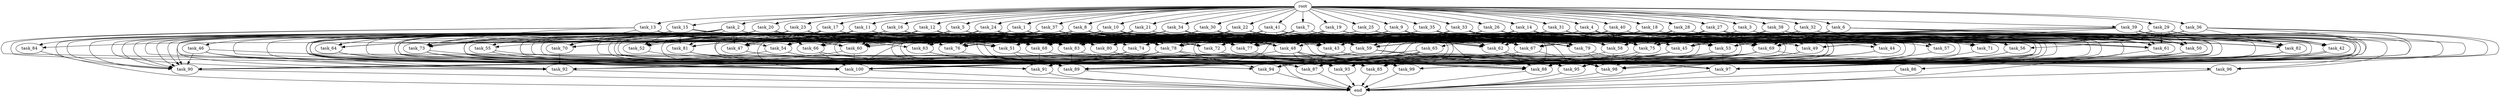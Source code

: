 digraph G {
  task_15 [size="8.772817e+11"];
  task_77 [size="2.620292e+11"];
  task_62 [size="8.063028e+11"];
  task_59 [size="4.178321e+11"];
  task_20 [size="7.658945e+11"];
  task_17 [size="1.055105e+11"];
  task_89 [size="9.604770e+10"];
  task_24 [size="6.140775e+11"];
  task_92 [size="6.207885e+11"];
  task_85 [size="8.997516e+11"];
  task_23 [size="4.118883e+11"];
  task_73 [size="3.410624e+11"];
  task_63 [size="9.053460e+11"];
  task_45 [size="3.129968e+11"];
  task_11 [size="7.155789e+11"];
  task_13 [size="5.767291e+11"];
  task_54 [size="1.332117e+11"];
  task_58 [size="4.637486e+11"];
  task_55 [size="3.729355e+10"];
  task_60 [size="8.411611e+11"];
  task_61 [size="6.315171e+11"];
  task_56 [size="8.551694e+11"];
  task_16 [size="6.600329e+11"];
  task_30 [size="9.504814e+11"];
  task_76 [size="4.221062e+11"];
  task_74 [size="4.766684e+11"];
  task_47 [size="3.045809e+11"];
  task_81 [size="4.439319e+11"];
  task_34 [size="8.282389e+11"];
  task_25 [size="3.087537e+11"];
  task_44 [size="4.174824e+11"];
  task_67 [size="9.066291e+11"];
  task_29 [size="2.396043e+11"];
  end [size="0.000000e+00"];
  task_66 [size="2.395767e+11"];
  task_2 [size="2.310801e+11"];
  task_4 [size="2.378071e+11"];
  task_86 [size="4.017859e+11"];
  task_64 [size="1.275827e+11"];
  task_36 [size="1.390151e+11"];
  task_71 [size="9.435723e+11"];
  task_94 [size="9.857523e+11"];
  task_95 [size="8.949360e+11"];
  task_96 [size="4.342931e+11"];
  task_48 [size="5.991137e+11"];
  task_53 [size="6.699520e+11"];
  task_5 [size="2.670932e+11"];
  task_79 [size="6.767659e+11"];
  task_52 [size="7.414739e+11"];
  task_31 [size="3.111514e+11"];
  task_1 [size="9.547535e+11"];
  task_82 [size="6.046162e+11"];
  task_19 [size="9.656412e+11"];
  task_40 [size="3.573415e+11"];
  task_57 [size="2.081685e+11"];
  task_83 [size="7.898999e+11"];
  task_6 [size="9.776112e+11"];
  task_80 [size="9.365104e+11"];
  task_22 [size="5.589424e+11"];
  task_99 [size="7.096101e+11"];
  task_100 [size="4.941622e+11"];
  task_84 [size="3.419853e+11"];
  task_90 [size="4.248493e+11"];
  task_49 [size="1.655560e+11"];
  task_3 [size="9.131027e+11"];
  task_14 [size="9.206590e+11"];
  task_18 [size="7.965231e+11"];
  task_42 [size="7.456607e+11"];
  task_10 [size="4.566225e+11"];
  task_70 [size="1.217357e+11"];
  task_78 [size="6.788953e+11"];
  task_50 [size="9.333350e+11"];
  task_21 [size="4.611293e+11"];
  task_32 [size="3.420493e+11"];
  task_51 [size="9.072401e+11"];
  task_46 [size="8.336209e+11"];
  task_12 [size="7.246754e+11"];
  task_9 [size="3.459030e+11"];
  task_93 [size="8.336814e+11"];
  task_43 [size="6.209427e+11"];
  task_26 [size="7.713056e+11"];
  task_41 [size="4.991308e+11"];
  task_27 [size="2.594482e+11"];
  task_68 [size="8.869742e+11"];
  task_65 [size="5.036355e+11"];
  task_39 [size="6.840028e+09"];
  task_38 [size="4.247345e+11"];
  task_72 [size="4.475365e+11"];
  task_98 [size="5.692386e+11"];
  task_28 [size="2.909854e+11"];
  task_69 [size="5.370310e+11"];
  task_88 [size="7.877180e+11"];
  task_91 [size="7.814438e+11"];
  task_8 [size="1.762588e+11"];
  task_75 [size="1.938087e+10"];
  task_33 [size="3.743606e+11"];
  root [size="0.000000e+00"];
  task_7 [size="4.408036e+10"];
  task_87 [size="6.989680e+11"];
  task_35 [size="2.591610e+11"];
  task_97 [size="7.392293e+11"];
  task_37 [size="8.221241e+10"];

  task_15 -> task_64 [size="2.551654e+07"];
  task_15 -> task_59 [size="2.611451e+07"];
  task_15 -> task_75 [size="1.020046e+06"];
  task_15 -> task_53 [size="6.699520e+07"];
  task_15 -> task_84 [size="1.709926e+08"];
  task_15 -> task_60 [size="4.673117e+07"];
  task_15 -> task_52 [size="7.414739e+07"];
  task_15 -> task_81 [size="7.398865e+07"];
  task_15 -> task_46 [size="8.336209e+08"];
  task_15 -> task_100 [size="3.088514e+07"];
  task_15 -> task_94 [size="1.642921e+08"];
  task_77 -> end [size="1.000000e-12"];
  task_62 -> task_98 [size="3.794924e+07"];
  task_62 -> task_88 [size="3.751038e+07"];
  task_59 -> task_91 [size="4.596728e+07"];
  task_59 -> task_95 [size="6.884123e+07"];
  task_59 -> task_88 [size="3.751038e+07"];
  task_20 -> task_64 [size="2.551654e+07"];
  task_20 -> task_93 [size="3.969911e+07"];
  task_20 -> task_77 [size="1.379101e+07"];
  task_20 -> task_60 [size="4.673117e+07"];
  task_20 -> task_78 [size="4.243096e+07"];
  task_20 -> task_61 [size="5.262643e+07"];
  task_20 -> task_68 [size="4.668285e+07"];
  task_20 -> task_99 [size="1.013729e+08"];
  task_20 -> task_66 [size="3.422524e+07"];
  task_20 -> task_51 [size="6.978770e+07"];
  task_20 -> task_83 [size="4.388333e+07"];
  task_20 -> task_73 [size="5.684374e+07"];
  task_20 -> task_90 [size="2.832329e+07"];
  task_17 -> task_45 [size="2.608307e+07"];
  task_17 -> task_77 [size="1.379101e+07"];
  task_17 -> task_54 [size="1.332117e+07"];
  task_17 -> task_62 [size="6.202329e+07"];
  task_17 -> task_78 [size="4.243096e+07"];
  task_17 -> task_68 [size="4.668285e+07"];
  task_17 -> task_100 [size="3.088514e+07"];
  task_17 -> task_80 [size="1.170638e+08"];
  task_17 -> task_92 [size="6.207885e+07"];
  task_17 -> task_52 [size="7.414739e+07"];
  task_17 -> task_73 [size="5.684374e+07"];
  task_17 -> task_72 [size="3.729471e+07"];
  task_17 -> task_89 [size="5.055142e+06"];
  task_17 -> task_47 [size="2.768917e+07"];
  task_17 -> task_87 [size="3.678779e+07"];
  task_89 -> end [size="1.000000e-12"];
  task_24 -> task_63 [size="1.508910e+08"];
  task_24 -> task_75 [size="1.020046e+06"];
  task_24 -> task_74 [size="1.191671e+08"];
  task_24 -> task_84 [size="1.709926e+08"];
  task_24 -> task_58 [size="3.312490e+07"];
  task_24 -> task_52 [size="7.414739e+07"];
  task_24 -> task_72 [size="3.729471e+07"];
  task_24 -> task_43 [size="5.174522e+07"];
  task_24 -> task_68 [size="4.668285e+07"];
  task_24 -> task_47 [size="2.768917e+07"];
  task_24 -> task_76 [size="6.030089e+07"];
  task_92 -> end [size="1.000000e-12"];
  task_85 -> end [size="1.000000e-12"];
  task_23 -> task_93 [size="3.969911e+07"];
  task_23 -> task_87 [size="3.678779e+07"];
  task_23 -> task_77 [size="1.379101e+07"];
  task_23 -> task_55 [size="1.864677e+07"];
  task_23 -> task_90 [size="2.832329e+07"];
  task_23 -> task_43 [size="5.174522e+07"];
  task_23 -> task_68 [size="4.668285e+07"];
  task_23 -> task_80 [size="1.170638e+08"];
  task_23 -> task_75 [size="1.020046e+06"];
  task_23 -> task_83 [size="4.388333e+07"];
  task_23 -> task_85 [size="5.623447e+07"];
  task_23 -> task_89 [size="5.055142e+06"];
  task_23 -> task_63 [size="1.508910e+08"];
  task_23 -> task_47 [size="2.768917e+07"];
  task_73 -> task_85 [size="5.623447e+07"];
  task_73 -> task_88 [size="3.751038e+07"];
  task_73 -> task_94 [size="1.642921e+08"];
  task_73 -> task_100 [size="3.088514e+07"];
  task_73 -> task_91 [size="4.596728e+07"];
  task_63 -> task_85 [size="5.623447e+07"];
  task_63 -> task_93 [size="3.969911e+07"];
  task_45 -> task_87 [size="3.678779e+07"];
  task_45 -> task_100 [size="3.088514e+07"];
  task_45 -> task_88 [size="3.751038e+07"];
  task_11 -> task_45 [size="2.608307e+07"];
  task_11 -> task_78 [size="4.243096e+07"];
  task_11 -> task_51 [size="6.978770e+07"];
  task_11 -> task_54 [size="1.332117e+07"];
  task_11 -> task_62 [size="6.202329e+07"];
  task_11 -> task_59 [size="2.611451e+07"];
  task_11 -> task_91 [size="4.596728e+07"];
  task_11 -> task_95 [size="6.884123e+07"];
  task_11 -> task_60 [size="4.673117e+07"];
  task_11 -> task_83 [size="4.388333e+07"];
  task_11 -> task_80 [size="1.170638e+08"];
  task_11 -> task_48 [size="6.656819e+07"];
  task_11 -> task_68 [size="4.668285e+07"];
  task_11 -> task_93 [size="3.969911e+07"];
  task_11 -> task_88 [size="3.751038e+07"];
  task_11 -> task_52 [size="7.414739e+07"];
  task_11 -> task_73 [size="5.684374e+07"];
  task_11 -> task_72 [size="3.729471e+07"];
  task_11 -> task_89 [size="5.055142e+06"];
  task_11 -> task_90 [size="2.832329e+07"];
  task_11 -> task_47 [size="2.768917e+07"];
  task_13 -> task_73 [size="5.684374e+07"];
  task_13 -> task_54 [size="1.332117e+07"];
  task_13 -> task_70 [size="2.028929e+07"];
  task_13 -> task_91 [size="4.596728e+07"];
  task_13 -> task_60 [size="4.673117e+07"];
  task_13 -> task_43 [size="5.174522e+07"];
  task_13 -> task_100 [size="3.088514e+07"];
  task_13 -> task_76 [size="6.030089e+07"];
  task_54 -> task_85 [size="5.623447e+07"];
  task_54 -> task_93 [size="3.969911e+07"];
  task_54 -> task_90 [size="2.832329e+07"];
  task_58 -> task_87 [size="3.678779e+07"];
  task_58 -> task_98 [size="3.794924e+07"];
  task_55 -> task_93 [size="3.969911e+07"];
  task_55 -> task_99 [size="1.013729e+08"];
  task_55 -> task_87 [size="3.678779e+07"];
  task_60 -> task_92 [size="6.207885e+07"];
  task_60 -> task_100 [size="3.088514e+07"];
  task_61 -> end [size="1.000000e-12"];
  task_56 -> task_95 [size="6.884123e+07"];
  task_56 -> task_87 [size="3.678779e+07"];
  task_16 -> task_82 [size="4.650893e+07"];
  task_16 -> task_60 [size="4.673117e+07"];
  task_16 -> task_59 [size="2.611451e+07"];
  task_16 -> task_70 [size="2.028929e+07"];
  task_16 -> task_93 [size="3.969911e+07"];
  task_16 -> task_58 [size="3.312490e+07"];
  task_16 -> task_62 [size="6.202329e+07"];
  task_16 -> task_48 [size="6.656819e+07"];
  task_16 -> task_68 [size="4.668285e+07"];
  task_16 -> task_52 [size="7.414739e+07"];
  task_16 -> task_100 [size="3.088514e+07"];
  task_16 -> task_55 [size="1.864677e+07"];
  task_16 -> task_69 [size="3.835936e+07"];
  task_16 -> task_90 [size="2.832329e+07"];
  task_30 -> task_45 [size="2.608307e+07"];
  task_30 -> task_81 [size="7.398865e+07"];
  task_30 -> task_54 [size="1.332117e+07"];
  task_30 -> task_59 [size="2.611451e+07"];
  task_30 -> task_68 [size="4.668285e+07"];
  task_30 -> task_80 [size="1.170638e+08"];
  task_30 -> task_48 [size="6.656819e+07"];
  task_30 -> task_75 [size="1.020046e+06"];
  task_30 -> task_53 [size="6.699520e+07"];
  task_30 -> task_51 [size="6.978770e+07"];
  task_30 -> task_83 [size="4.388333e+07"];
  task_30 -> task_69 [size="3.835936e+07"];
  task_76 -> task_87 [size="3.678779e+07"];
  task_74 -> task_91 [size="4.596728e+07"];
  task_74 -> task_90 [size="2.832329e+07"];
  task_47 -> task_98 [size="3.794924e+07"];
  task_47 -> task_89 [size="5.055142e+06"];
  task_81 -> task_88 [size="3.751038e+07"];
  task_81 -> task_99 [size="1.013729e+08"];
  task_81 -> task_89 [size="5.055142e+06"];
  task_34 -> task_45 [size="2.608307e+07"];
  task_34 -> task_68 [size="4.668285e+07"];
  task_34 -> task_71 [size="1.347960e+08"];
  task_34 -> task_77 [size="1.379101e+07"];
  task_34 -> task_51 [size="6.978770e+07"];
  task_34 -> task_58 [size="3.312490e+07"];
  task_34 -> task_59 [size="2.611451e+07"];
  task_34 -> task_70 [size="2.028929e+07"];
  task_34 -> task_83 [size="4.388333e+07"];
  task_34 -> task_100 [size="3.088514e+07"];
  task_25 -> task_52 [size="7.414739e+07"];
  task_25 -> task_79 [size="1.353532e+08"];
  task_25 -> task_67 [size="7.555242e+07"];
  task_25 -> task_60 [size="4.673117e+07"];
  task_25 -> task_59 [size="2.611451e+07"];
  task_25 -> task_85 [size="5.623447e+07"];
  task_25 -> task_88 [size="3.751038e+07"];
  task_25 -> task_69 [size="3.835936e+07"];
  task_25 -> task_63 [size="1.508910e+08"];
  task_44 -> task_85 [size="5.623447e+07"];
  task_44 -> task_93 [size="3.969911e+07"];
  task_67 -> task_91 [size="4.596728e+07"];
  task_67 -> task_98 [size="3.794924e+07"];
  task_29 -> task_61 [size="5.262643e+07"];
  task_29 -> task_82 [size="4.650893e+07"];
  task_29 -> task_42 [size="1.242768e+08"];
  task_29 -> task_51 [size="6.978770e+07"];
  task_29 -> task_50 [size="8.484863e+07"];
  task_29 -> task_69 [size="3.835936e+07"];
  task_29 -> task_85 [size="5.623447e+07"];
  task_29 -> task_49 [size="2.365086e+07"];
  task_29 -> task_75 [size="1.020046e+06"];
  task_29 -> task_89 [size="5.055142e+06"];
  task_66 -> task_87 [size="3.678779e+07"];
  task_66 -> task_100 [size="3.088514e+07"];
  task_66 -> task_89 [size="5.055142e+06"];
  task_2 -> task_61 [size="5.262643e+07"];
  task_2 -> task_81 [size="7.398865e+07"];
  task_2 -> task_77 [size="1.379101e+07"];
  task_2 -> task_51 [size="6.978770e+07"];
  task_2 -> task_83 [size="4.388333e+07"];
  task_2 -> task_52 [size="7.414739e+07"];
  task_2 -> task_70 [size="2.028929e+07"];
  task_2 -> task_90 [size="2.832329e+07"];
  task_2 -> task_92 [size="6.207885e+07"];
  task_2 -> task_47 [size="2.768917e+07"];
  task_2 -> task_87 [size="3.678779e+07"];
  task_4 -> task_77 [size="1.379101e+07"];
  task_4 -> task_88 [size="3.751038e+07"];
  task_4 -> task_57 [size="1.040843e+08"];
  task_4 -> task_78 [size="4.243096e+07"];
  task_4 -> task_43 [size="5.174522e+07"];
  task_4 -> task_89 [size="5.055142e+06"];
  task_4 -> task_75 [size="1.020046e+06"];
  task_4 -> task_53 [size="6.699520e+07"];
  task_4 -> task_90 [size="2.832329e+07"];
  task_4 -> task_69 [size="3.835936e+07"];
  task_4 -> task_73 [size="5.684374e+07"];
  task_4 -> task_98 [size="3.794924e+07"];
  task_86 -> end [size="1.000000e-12"];
  task_64 -> task_91 [size="4.596728e+07"];
  task_64 -> task_89 [size="5.055142e+06"];
  task_36 -> task_45 [size="2.608307e+07"];
  task_36 -> task_82 [size="4.650893e+07"];
  task_36 -> task_56 [size="1.221671e+08"];
  task_36 -> task_77 [size="1.379101e+07"];
  task_36 -> task_88 [size="3.751038e+07"];
  task_36 -> task_59 [size="2.611451e+07"];
  task_36 -> task_95 [size="6.884123e+07"];
  task_36 -> task_98 [size="3.794924e+07"];
  task_71 -> end [size="1.000000e-12"];
  task_94 -> end [size="1.000000e-12"];
  task_95 -> end [size="1.000000e-12"];
  task_96 -> end [size="1.000000e-12"];
  task_48 -> task_90 [size="2.832329e+07"];
  task_48 -> task_93 [size="3.969911e+07"];
  task_48 -> task_99 [size="1.013729e+08"];
  task_48 -> task_98 [size="3.794924e+07"];
  task_48 -> task_87 [size="3.678779e+07"];
  task_53 -> task_95 [size="6.884123e+07"];
  task_53 -> task_94 [size="1.642921e+08"];
  task_53 -> task_97 [size="9.240366e+07"];
  task_5 -> task_64 [size="2.551654e+07"];
  task_5 -> task_54 [size="1.332117e+07"];
  task_5 -> task_58 [size="3.312490e+07"];
  task_5 -> task_88 [size="3.751038e+07"];
  task_5 -> task_75 [size="1.020046e+06"];
  task_5 -> task_66 [size="3.422524e+07"];
  task_5 -> task_60 [size="4.673117e+07"];
  task_5 -> task_67 [size="7.555242e+07"];
  task_5 -> task_79 [size="1.353532e+08"];
  task_5 -> task_69 [size="3.835936e+07"];
  task_5 -> task_85 [size="5.623447e+07"];
  task_5 -> task_90 [size="2.832329e+07"];
  task_5 -> task_63 [size="1.508910e+08"];
  task_79 -> task_98 [size="3.794924e+07"];
  task_79 -> task_97 [size="9.240366e+07"];
  task_52 -> task_88 [size="3.751038e+07"];
  task_31 -> task_48 [size="6.656819e+07"];
  task_31 -> task_75 [size="1.020046e+06"];
  task_31 -> task_82 [size="4.650893e+07"];
  task_31 -> task_78 [size="4.243096e+07"];
  task_31 -> task_77 [size="1.379101e+07"];
  task_31 -> task_62 [size="6.202329e+07"];
  task_31 -> task_91 [size="4.596728e+07"];
  task_31 -> task_72 [size="3.729471e+07"];
  task_31 -> task_88 [size="3.751038e+07"];
  task_31 -> task_93 [size="3.969911e+07"];
  task_31 -> task_97 [size="9.240366e+07"];
  task_1 -> task_67 [size="7.555242e+07"];
  task_1 -> task_77 [size="1.379101e+07"];
  task_1 -> task_91 [size="4.596728e+07"];
  task_1 -> task_78 [size="4.243096e+07"];
  task_1 -> task_75 [size="1.020046e+06"];
  task_1 -> task_89 [size="5.055142e+06"];
  task_1 -> task_68 [size="4.668285e+07"];
  task_1 -> task_61 [size="5.262643e+07"];
  task_1 -> task_66 [size="3.422524e+07"];
  task_1 -> task_51 [size="6.978770e+07"];
  task_1 -> task_83 [size="4.388333e+07"];
  task_1 -> task_69 [size="3.835936e+07"];
  task_1 -> task_90 [size="2.832329e+07"];
  task_1 -> task_47 [size="2.768917e+07"];
  task_82 -> task_95 [size="6.884123e+07"];
  task_82 -> task_99 [size="1.013729e+08"];
  task_82 -> task_98 [size="3.794924e+07"];
  task_19 -> task_48 [size="6.656819e+07"];
  task_19 -> task_68 [size="4.668285e+07"];
  task_19 -> task_53 [size="6.699520e+07"];
  task_19 -> task_77 [size="1.379101e+07"];
  task_19 -> task_60 [size="4.673117e+07"];
  task_19 -> task_50 [size="8.484863e+07"];
  task_19 -> task_62 [size="6.202329e+07"];
  task_19 -> task_43 [size="5.174522e+07"];
  task_19 -> task_85 [size="5.623447e+07"];
  task_19 -> task_89 [size="5.055142e+06"];
  task_40 -> task_87 [size="3.678779e+07"];
  task_40 -> task_77 [size="1.379101e+07"];
  task_40 -> task_58 [size="3.312490e+07"];
  task_40 -> task_50 [size="8.484863e+07"];
  task_40 -> task_95 [size="6.884123e+07"];
  task_40 -> task_88 [size="3.751038e+07"];
  task_40 -> task_89 [size="5.055142e+06"];
  task_40 -> task_68 [size="4.668285e+07"];
  task_40 -> task_56 [size="1.221671e+08"];
  task_40 -> task_67 [size="7.555242e+07"];
  task_40 -> task_72 [size="3.729471e+07"];
  task_40 -> task_63 [size="1.508910e+08"];
  task_40 -> task_76 [size="6.030089e+07"];
  task_57 -> task_95 [size="6.884123e+07"];
  task_83 -> task_87 [size="3.678779e+07"];
  task_83 -> task_89 [size="5.055142e+06"];
  task_6 -> task_61 [size="5.262643e+07"];
  task_6 -> task_53 [size="6.699520e+07"];
  task_6 -> task_82 [size="4.650893e+07"];
  task_6 -> task_67 [size="7.555242e+07"];
  task_6 -> task_62 [size="6.202329e+07"];
  task_6 -> task_69 [size="3.835936e+07"];
  task_6 -> task_98 [size="3.794924e+07"];
  task_80 -> task_95 [size="6.884123e+07"];
  task_80 -> task_93 [size="3.969911e+07"];
  task_22 -> task_93 [size="3.969911e+07"];
  task_22 -> task_58 [size="3.312490e+07"];
  task_22 -> task_59 [size="2.611451e+07"];
  task_22 -> task_78 [size="4.243096e+07"];
  task_22 -> task_43 [size="5.174522e+07"];
  task_22 -> task_80 [size="1.170638e+08"];
  task_22 -> task_68 [size="4.668285e+07"];
  task_22 -> task_67 [size="7.555242e+07"];
  task_22 -> task_83 [size="4.388333e+07"];
  task_22 -> task_69 [size="3.835936e+07"];
  task_22 -> task_63 [size="1.508910e+08"];
  task_22 -> task_74 [size="1.191671e+08"];
  task_99 -> end [size="1.000000e-12"];
  task_100 -> end [size="1.000000e-12"];
  task_84 -> end [size="1.000000e-12"];
  task_90 -> end [size="1.000000e-12"];
  task_49 -> task_93 [size="3.969911e+07"];
  task_49 -> task_87 [size="3.678779e+07"];
  task_3 -> task_61 [size="5.262643e+07"];
  task_3 -> task_96 [size="1.447644e+08"];
  task_3 -> task_91 [size="4.596728e+07"];
  task_3 -> task_72 [size="3.729471e+07"];
  task_3 -> task_43 [size="5.174522e+07"];
  task_3 -> task_47 [size="2.768917e+07"];
  task_14 -> task_93 [size="3.969911e+07"];
  task_14 -> task_62 [size="6.202329e+07"];
  task_14 -> task_59 [size="2.611451e+07"];
  task_14 -> task_58 [size="3.312490e+07"];
  task_14 -> task_60 [size="4.673117e+07"];
  task_14 -> task_43 [size="5.174522e+07"];
  task_14 -> task_100 [size="3.088514e+07"];
  task_14 -> task_91 [size="4.596728e+07"];
  task_14 -> task_61 [size="5.262643e+07"];
  task_14 -> task_65 [size="5.036355e+08"];
  task_14 -> task_56 [size="1.221671e+08"];
  task_14 -> task_67 [size="7.555242e+07"];
  task_14 -> task_50 [size="8.484863e+07"];
  task_14 -> task_72 [size="3.729471e+07"];
  task_14 -> task_79 [size="1.353532e+08"];
  task_14 -> task_74 [size="1.191671e+08"];
  task_18 -> task_82 [size="4.650893e+07"];
  task_18 -> task_71 [size="1.347960e+08"];
  task_18 -> task_67 [size="7.555242e+07"];
  task_18 -> task_77 [size="1.379101e+07"];
  task_18 -> task_62 [size="6.202329e+07"];
  task_18 -> task_59 [size="2.611451e+07"];
  task_18 -> task_50 [size="8.484863e+07"];
  task_18 -> task_44 [size="8.349648e+07"];
  task_18 -> task_88 [size="3.751038e+07"];
  task_18 -> task_68 [size="4.668285e+07"];
  task_18 -> task_75 [size="1.020046e+06"];
  task_18 -> task_51 [size="6.978770e+07"];
  task_18 -> task_83 [size="4.388333e+07"];
  task_18 -> task_85 [size="5.623447e+07"];
  task_42 -> task_88 [size="3.751038e+07"];
  task_42 -> task_100 [size="3.088514e+07"];
  task_42 -> task_97 [size="9.240366e+07"];
  task_10 -> task_45 [size="2.608307e+07"];
  task_10 -> task_64 [size="2.551654e+07"];
  task_10 -> task_81 [size="7.398865e+07"];
  task_10 -> task_77 [size="1.379101e+07"];
  task_10 -> task_54 [size="1.332117e+07"];
  task_10 -> task_60 [size="4.673117e+07"];
  task_10 -> task_59 [size="2.611451e+07"];
  task_10 -> task_93 [size="3.969911e+07"];
  task_10 -> task_61 [size="5.262643e+07"];
  task_10 -> task_53 [size="6.699520e+07"];
  task_10 -> task_78 [size="4.243096e+07"];
  task_10 -> task_67 [size="7.555242e+07"];
  task_10 -> task_83 [size="4.388333e+07"];
  task_10 -> task_85 [size="5.623447e+07"];
  task_10 -> task_72 [size="3.729471e+07"];
  task_10 -> task_76 [size="6.030089e+07"];
  task_10 -> task_51 [size="6.978770e+07"];
  task_70 -> task_92 [size="6.207885e+07"];
  task_78 -> task_92 [size="6.207885e+07"];
  task_78 -> task_88 [size="3.751038e+07"];
  task_78 -> task_91 [size="4.596728e+07"];
  task_78 -> task_90 [size="2.832329e+07"];
  task_78 -> task_94 [size="1.642921e+08"];
  task_78 -> task_100 [size="3.088514e+07"];
  task_78 -> task_98 [size="3.794924e+07"];
  task_50 -> task_93 [size="3.969911e+07"];
  task_50 -> task_99 [size="1.013729e+08"];
  task_50 -> task_100 [size="3.088514e+07"];
  task_21 -> task_68 [size="4.668285e+07"];
  task_21 -> task_66 [size="3.422524e+07"];
  task_21 -> task_60 [size="4.673117e+07"];
  task_21 -> task_62 [size="6.202329e+07"];
  task_21 -> task_56 [size="1.221671e+08"];
  task_21 -> task_49 [size="2.365086e+07"];
  task_21 -> task_78 [size="4.243096e+07"];
  task_21 -> task_83 [size="4.388333e+07"];
  task_21 -> task_75 [size="1.020046e+06"];
  task_21 -> task_91 [size="4.596728e+07"];
  task_32 -> task_45 [size="2.608307e+07"];
  task_32 -> task_82 [size="4.650893e+07"];
  task_32 -> task_77 [size="1.379101e+07"];
  task_32 -> task_42 [size="1.242768e+08"];
  task_32 -> task_58 [size="3.312490e+07"];
  task_32 -> task_50 [size="8.484863e+07"];
  task_32 -> task_95 [size="6.884123e+07"];
  task_32 -> task_88 [size="3.751038e+07"];
  task_32 -> task_68 [size="4.668285e+07"];
  task_32 -> task_48 [size="6.656819e+07"];
  task_32 -> task_75 [size="1.020046e+06"];
  task_32 -> task_93 [size="3.969911e+07"];
  task_32 -> task_69 [size="3.835936e+07"];
  task_51 -> task_91 [size="4.596728e+07"];
  task_51 -> task_88 [size="3.751038e+07"];
  task_46 -> task_92 [size="6.207885e+07"];
  task_46 -> task_87 [size="3.678779e+07"];
  task_46 -> task_95 [size="6.884123e+07"];
  task_46 -> task_90 [size="2.832329e+07"];
  task_12 -> task_92 [size="6.207885e+07"];
  task_12 -> task_53 [size="6.699520e+07"];
  task_12 -> task_60 [size="4.673117e+07"];
  task_12 -> task_51 [size="6.978770e+07"];
  task_12 -> task_54 [size="1.332117e+07"];
  task_12 -> task_79 [size="1.353532e+08"];
  task_12 -> task_59 [size="2.611451e+07"];
  task_12 -> task_91 [size="4.596728e+07"];
  task_12 -> task_95 [size="6.884123e+07"];
  task_12 -> task_58 [size="3.312490e+07"];
  task_12 -> task_89 [size="5.055142e+06"];
  task_9 -> task_45 [size="2.608307e+07"];
  task_9 -> task_64 [size="2.551654e+07"];
  task_9 -> task_82 [size="4.650893e+07"];
  task_9 -> task_77 [size="1.379101e+07"];
  task_9 -> task_42 [size="1.242768e+08"];
  task_9 -> task_60 [size="4.673117e+07"];
  task_9 -> task_44 [size="8.349648e+07"];
  task_9 -> task_93 [size="3.969911e+07"];
  task_9 -> task_78 [size="4.243096e+07"];
  task_9 -> task_51 [size="6.978770e+07"];
  task_9 -> task_83 [size="4.388333e+07"];
  task_9 -> task_69 [size="3.835936e+07"];
  task_9 -> task_88 [size="3.751038e+07"];
  task_9 -> task_49 [size="2.365086e+07"];
  task_9 -> task_95 [size="6.884123e+07"];
  task_9 -> task_76 [size="6.030089e+07"];
  task_93 -> end [size="1.000000e-12"];
  task_43 -> task_87 [size="3.678779e+07"];
  task_43 -> task_88 [size="3.751038e+07"];
  task_26 -> task_78 [size="4.243096e+07"];
  task_26 -> task_42 [size="1.242768e+08"];
  task_26 -> task_62 [size="6.202329e+07"];
  task_26 -> task_59 [size="2.611451e+07"];
  task_26 -> task_50 [size="8.484863e+07"];
  task_26 -> task_60 [size="4.673117e+07"];
  task_26 -> task_83 [size="4.388333e+07"];
  task_26 -> task_80 [size="1.170638e+08"];
  task_26 -> task_53 [size="6.699520e+07"];
  task_26 -> task_79 [size="1.353532e+08"];
  task_26 -> task_52 [size="7.414739e+07"];
  task_26 -> task_70 [size="2.028929e+07"];
  task_26 -> task_98 [size="3.794924e+07"];
  task_26 -> task_86 [size="4.017859e+08"];
  task_26 -> task_97 [size="9.240366e+07"];
  task_41 -> task_87 [size="3.678779e+07"];
  task_41 -> task_77 [size="1.379101e+07"];
  task_41 -> task_58 [size="3.312490e+07"];
  task_41 -> task_78 [size="4.243096e+07"];
  task_41 -> task_43 [size="5.174522e+07"];
  task_41 -> task_68 [size="4.668285e+07"];
  task_41 -> task_48 [size="6.656819e+07"];
  task_41 -> task_75 [size="1.020046e+06"];
  task_41 -> task_66 [size="3.422524e+07"];
  task_41 -> task_67 [size="7.555242e+07"];
  task_41 -> task_83 [size="4.388333e+07"];
  task_41 -> task_69 [size="3.835936e+07"];
  task_41 -> task_72 [size="3.729471e+07"];
  task_41 -> task_47 [size="2.768917e+07"];
  task_41 -> task_61 [size="5.262643e+07"];
  task_27 -> task_48 [size="6.656819e+07"];
  task_27 -> task_61 [size="5.262643e+07"];
  task_27 -> task_58 [size="3.312490e+07"];
  task_27 -> task_69 [size="3.835936e+07"];
  task_27 -> task_44 [size="8.349648e+07"];
  task_27 -> task_78 [size="4.243096e+07"];
  task_27 -> task_75 [size="1.020046e+06"];
  task_27 -> task_97 [size="9.240366e+07"];
  task_68 -> task_91 [size="4.596728e+07"];
  task_68 -> task_97 [size="9.240366e+07"];
  task_65 -> task_85 [size="5.623447e+07"];
  task_65 -> task_92 [size="6.207885e+07"];
  task_65 -> task_89 [size="5.055142e+06"];
  task_65 -> task_87 [size="3.678779e+07"];
  task_65 -> task_94 [size="1.642921e+08"];
  task_39 -> task_82 [size="4.650893e+07"];
  task_39 -> task_87 [size="3.678779e+07"];
  task_39 -> task_42 [size="1.242768e+08"];
  task_39 -> task_59 [size="2.611451e+07"];
  task_39 -> task_50 [size="8.484863e+07"];
  task_39 -> task_61 [size="5.262643e+07"];
  task_39 -> task_100 [size="3.088514e+07"];
  task_39 -> task_75 [size="1.020046e+06"];
  task_39 -> task_99 [size="1.013729e+08"];
  task_39 -> task_53 [size="6.699520e+07"];
  task_39 -> task_49 [size="2.365086e+07"];
  task_39 -> task_76 [size="6.030089e+07"];
  task_38 -> task_45 [size="2.608307e+07"];
  task_38 -> task_82 [size="4.650893e+07"];
  task_38 -> task_71 [size="1.347960e+08"];
  task_38 -> task_42 [size="1.242768e+08"];
  task_38 -> task_54 [size="1.332117e+07"];
  task_38 -> task_50 [size="8.484863e+07"];
  task_38 -> task_77 [size="1.379101e+07"];
  task_38 -> task_78 [size="4.243096e+07"];
  task_38 -> task_75 [size="1.020046e+06"];
  task_38 -> task_92 [size="6.207885e+07"];
  task_38 -> task_56 [size="1.221671e+08"];
  task_38 -> task_96 [size="1.447644e+08"];
  task_38 -> task_66 [size="3.422524e+07"];
  task_38 -> task_49 [size="2.365086e+07"];
  task_72 -> task_85 [size="5.623447e+07"];
  task_98 -> end [size="1.000000e-12"];
  task_28 -> task_45 [size="2.608307e+07"];
  task_28 -> task_68 [size="4.668285e+07"];
  task_28 -> task_61 [size="5.262643e+07"];
  task_28 -> task_71 [size="1.347960e+08"];
  task_28 -> task_58 [size="3.312490e+07"];
  task_28 -> task_75 [size="1.020046e+06"];
  task_28 -> task_50 [size="8.484863e+07"];
  task_28 -> task_83 [size="4.388333e+07"];
  task_28 -> task_94 [size="1.642921e+08"];
  task_28 -> task_85 [size="5.623447e+07"];
  task_28 -> task_80 [size="1.170638e+08"];
  task_69 -> task_88 [size="3.751038e+07"];
  task_69 -> task_96 [size="1.447644e+08"];
  task_69 -> task_87 [size="3.678779e+07"];
  task_69 -> task_90 [size="2.832329e+07"];
  task_69 -> task_91 [size="4.596728e+07"];
  task_69 -> task_93 [size="3.969911e+07"];
  task_69 -> task_85 [size="5.623447e+07"];
  task_69 -> task_89 [size="5.055142e+06"];
  task_88 -> end [size="1.000000e-12"];
  task_91 -> end [size="1.000000e-12"];
  task_8 -> task_82 [size="4.650893e+07"];
  task_8 -> task_71 [size="1.347960e+08"];
  task_8 -> task_78 [size="4.243096e+07"];
  task_8 -> task_62 [size="6.202329e+07"];
  task_8 -> task_59 [size="2.611451e+07"];
  task_8 -> task_60 [size="4.673117e+07"];
  task_8 -> task_68 [size="4.668285e+07"];
  task_8 -> task_100 [size="3.088514e+07"];
  task_8 -> task_89 [size="5.055142e+06"];
  task_8 -> task_75 [size="1.020046e+06"];
  task_8 -> task_81 [size="7.398865e+07"];
  task_8 -> task_66 [size="3.422524e+07"];
  task_8 -> task_67 [size="7.555242e+07"];
  task_8 -> task_73 [size="5.684374e+07"];
  task_8 -> task_85 [size="5.623447e+07"];
  task_8 -> task_72 [size="3.729471e+07"];
  task_8 -> task_98 [size="3.794924e+07"];
  task_8 -> task_47 [size="2.768917e+07"];
  task_75 -> task_93 [size="3.969911e+07"];
  task_75 -> task_98 [size="3.794924e+07"];
  task_75 -> task_89 [size="5.055142e+06"];
  task_33 -> task_45 [size="2.608307e+07"];
  task_33 -> task_82 [size="4.650893e+07"];
  task_33 -> task_54 [size="1.332117e+07"];
  task_33 -> task_58 [size="3.312490e+07"];
  task_33 -> task_59 [size="2.611451e+07"];
  task_33 -> task_70 [size="2.028929e+07"];
  task_33 -> task_93 [size="3.969911e+07"];
  task_33 -> task_43 [size="5.174522e+07"];
  task_33 -> task_80 [size="1.170638e+08"];
  task_33 -> task_56 [size="1.221671e+08"];
  task_33 -> task_67 [size="7.555242e+07"];
  task_33 -> task_83 [size="4.388333e+07"];
  task_33 -> task_69 [size="3.835936e+07"];
  task_33 -> task_89 [size="5.055142e+06"];
  task_33 -> task_74 [size="1.191671e+08"];
  root -> task_1 [size="1.000000e-12"];
  root -> task_19 [size="1.000000e-12"];
  root -> task_39 [size="1.000000e-12"];
  root -> task_25 [size="1.000000e-12"];
  root -> task_11 [size="1.000000e-12"];
  root -> task_12 [size="1.000000e-12"];
  root -> task_9 [size="1.000000e-12"];
  root -> task_20 [size="1.000000e-12"];
  root -> task_6 [size="1.000000e-12"];
  root -> task_17 [size="1.000000e-12"];
  root -> task_26 [size="1.000000e-12"];
  root -> task_24 [size="1.000000e-12"];
  root -> task_27 [size="1.000000e-12"];
  root -> task_22 [size="1.000000e-12"];
  root -> task_7 [size="1.000000e-12"];
  root -> task_40 [size="1.000000e-12"];
  root -> task_15 [size="1.000000e-12"];
  root -> task_38 [size="1.000000e-12"];
  root -> task_23 [size="1.000000e-12"];
  root -> task_2 [size="1.000000e-12"];
  root -> task_5 [size="1.000000e-12"];
  root -> task_3 [size="1.000000e-12"];
  root -> task_28 [size="1.000000e-12"];
  root -> task_29 [size="1.000000e-12"];
  root -> task_36 [size="1.000000e-12"];
  root -> task_14 [size="1.000000e-12"];
  root -> task_18 [size="1.000000e-12"];
  root -> task_13 [size="1.000000e-12"];
  root -> task_10 [size="1.000000e-12"];
  root -> task_4 [size="1.000000e-12"];
  root -> task_8 [size="1.000000e-12"];
  root -> task_33 [size="1.000000e-12"];
  root -> task_21 [size="1.000000e-12"];
  root -> task_16 [size="1.000000e-12"];
  root -> task_34 [size="1.000000e-12"];
  root -> task_35 [size="1.000000e-12"];
  root -> task_32 [size="1.000000e-12"];
  root -> task_41 [size="1.000000e-12"];
  root -> task_31 [size="1.000000e-12"];
  root -> task_37 [size="1.000000e-12"];
  root -> task_30 [size="1.000000e-12"];
  task_7 -> task_82 [size="4.650893e+07"];
  task_7 -> task_77 [size="1.379101e+07"];
  task_7 -> task_60 [size="4.673117e+07"];
  task_7 -> task_50 [size="8.484863e+07"];
  task_7 -> task_62 [size="6.202329e+07"];
  task_7 -> task_43 [size="5.174522e+07"];
  task_7 -> task_75 [size="1.020046e+06"];
  task_7 -> task_53 [size="6.699520e+07"];
  task_7 -> task_51 [size="6.978770e+07"];
  task_7 -> task_83 [size="4.388333e+07"];
  task_7 -> task_52 [size="7.414739e+07"];
  task_7 -> task_72 [size="3.729471e+07"];
  task_7 -> task_49 [size="2.365086e+07"];
  task_7 -> task_47 [size="2.768917e+07"];
  task_87 -> end [size="1.000000e-12"];
  task_35 -> task_45 [size="2.608307e+07"];
  task_35 -> task_71 [size="1.347960e+08"];
  task_35 -> task_57 [size="1.040843e+08"];
  task_35 -> task_54 [size="1.332117e+07"];
  task_35 -> task_60 [size="4.673117e+07"];
  task_35 -> task_44 [size="8.349648e+07"];
  task_35 -> task_58 [size="3.312490e+07"];
  task_35 -> task_62 [size="6.202329e+07"];
  task_35 -> task_68 [size="4.668285e+07"];
  task_35 -> task_51 [size="6.978770e+07"];
  task_35 -> task_83 [size="4.388333e+07"];
  task_35 -> task_98 [size="3.794924e+07"];
  task_97 -> end [size="1.000000e-12"];
  task_37 -> task_81 [size="7.398865e+07"];
  task_37 -> task_71 [size="1.347960e+08"];
  task_37 -> task_77 [size="1.379101e+07"];
  task_37 -> task_60 [size="4.673117e+07"];
  task_37 -> task_44 [size="8.349648e+07"];
  task_37 -> task_78 [size="4.243096e+07"];
  task_37 -> task_43 [size="5.174522e+07"];
  task_37 -> task_100 [size="3.088514e+07"];
  task_37 -> task_48 [size="6.656819e+07"];
  task_37 -> task_92 [size="6.207885e+07"];
  task_37 -> task_56 [size="1.221671e+08"];
  task_37 -> task_90 [size="2.832329e+07"];
  task_37 -> task_52 [size="7.414739e+07"];
  task_37 -> task_72 [size="3.729471e+07"];
  task_37 -> task_76 [size="6.030089e+07"];
  task_37 -> task_49 [size="2.365086e+07"];
  task_37 -> task_47 [size="2.768917e+07"];
  task_37 -> task_97 [size="9.240366e+07"];
}
